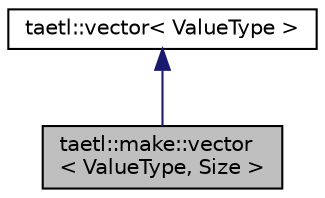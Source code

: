 digraph "taetl::make::vector&lt; ValueType, Size &gt;"
{
  edge [fontname="Helvetica",fontsize="10",labelfontname="Helvetica",labelfontsize="10"];
  node [fontname="Helvetica",fontsize="10",shape=record];
  Node2 [label="taetl::make::vector\l\< ValueType, Size \>",height=0.2,width=0.4,color="black", fillcolor="grey75", style="filled", fontcolor="black"];
  Node3 -> Node2 [dir="back",color="midnightblue",fontsize="10",style="solid",fontname="Helvetica"];
  Node3 [label="taetl::vector\< ValueType \>",height=0.2,width=0.4,color="black", fillcolor="white", style="filled",URL="$classtaetl_1_1vector.html"];
}
